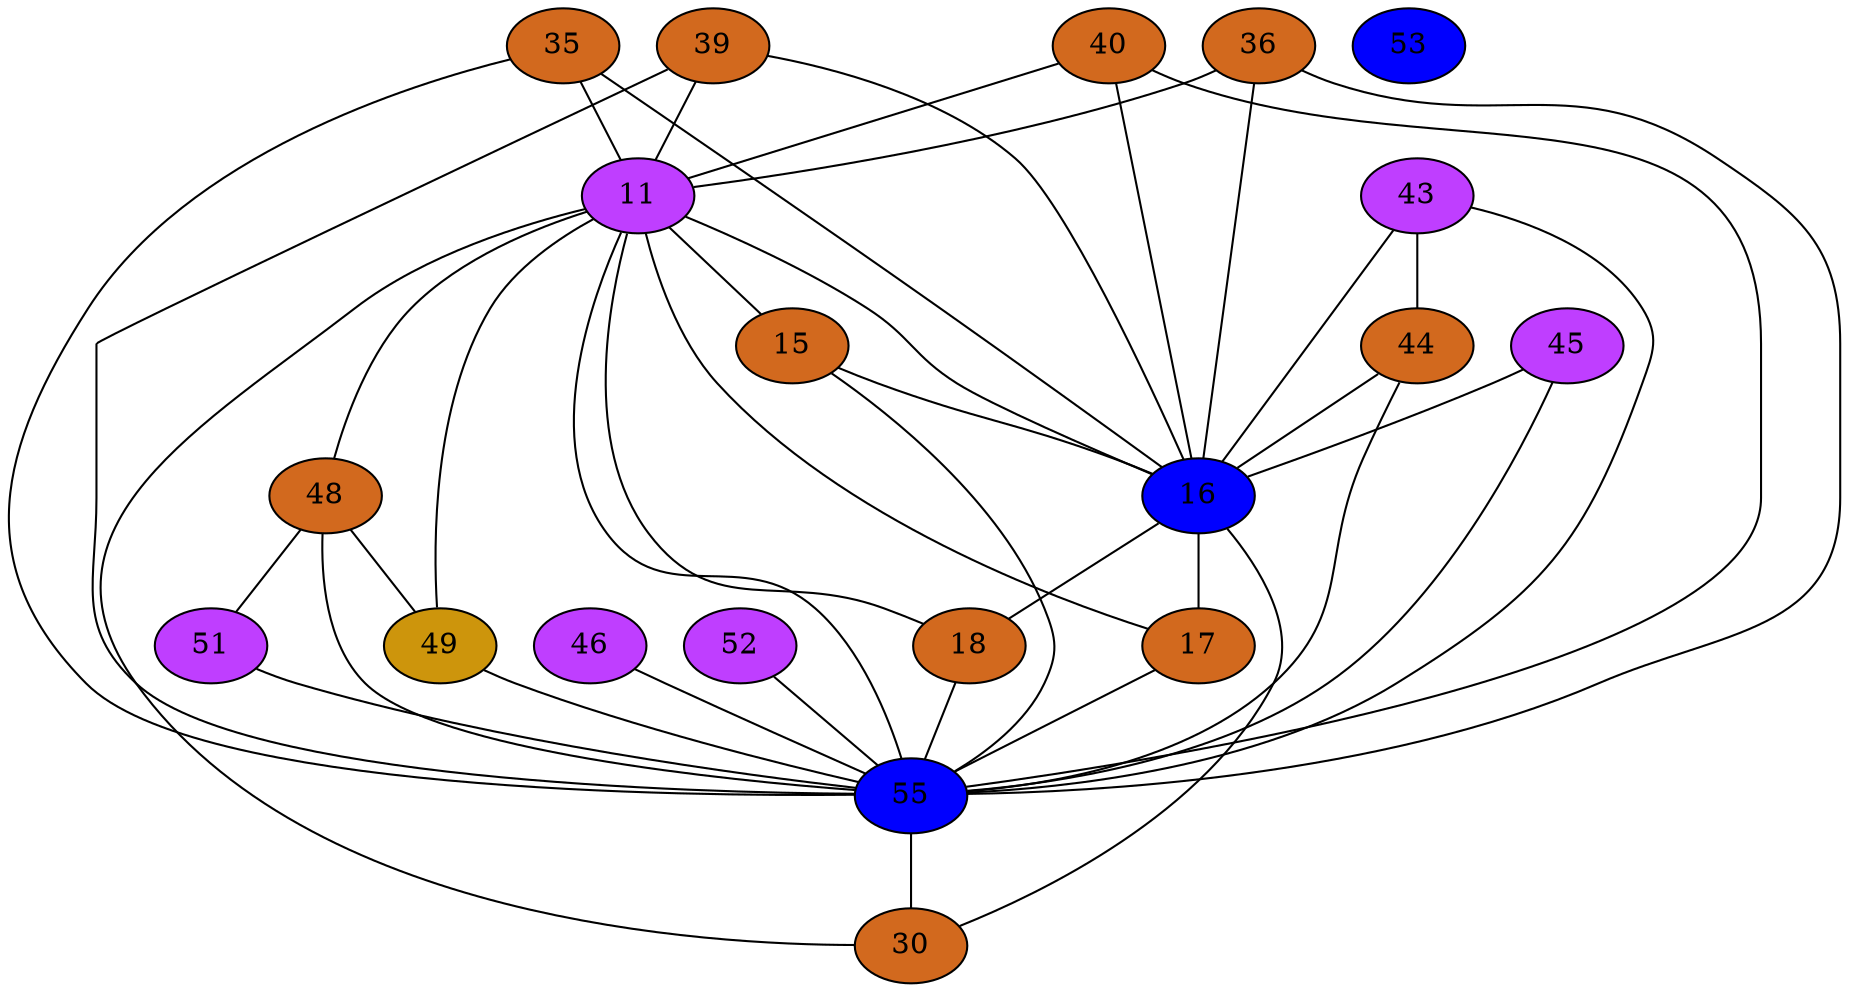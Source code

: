 strict graph {
35[label="35" style=filled fillcolor="chocolate"];
35 -- 16
35 -- 55
35 -- 11
36[label="36" style=filled fillcolor="chocolate"];
36 -- 16
36 -- 55
36 -- 11
39[label="39" style=filled fillcolor="chocolate"];
39 -- 16
39 -- 55
39 -- 11
40[label="40" style=filled fillcolor="chocolate"];
40 -- 16
40 -- 55
40 -- 11
11[label="11" style=filled fillcolor="darkorchid1"];
11 -- 48
11 -- 16
11 -- 49
11 -- 17
11 -- 18
11 -- 35
11 -- 36
11 -- 39
11 -- 55
11 -- 40
11 -- 30
11 -- 15
43[label="43" style=filled fillcolor="darkorchid1"];
43 -- 16
43 -- 55
43 -- 44
44[label="44" style=filled fillcolor="chocolate"];
44 -- 16
44 -- 55
44 -- 43
45[label="45" style=filled fillcolor="darkorchid1"];
45 -- 16
45 -- 55
46[label="46" style=filled fillcolor="darkorchid1"];
46 -- 55
15[label="15" style=filled fillcolor="chocolate"];
15 -- 16
15 -- 55
15 -- 11
48[label="48" style=filled fillcolor="chocolate"];
48 -- 49
48 -- 51
48 -- 55
48 -- 11
16[label="16" style=filled fillcolor="blue1"];
16 -- 17
16 -- 18
16 -- 35
16 -- 36
16 -- 39
16 -- 40
16 -- 43
16 -- 11
16 -- 44
16 -- 45
16 -- 30
16 -- 15
17[label="17" style=filled fillcolor="chocolate"];
17 -- 16
17 -- 55
17 -- 11
49[label="49" style=filled fillcolor="darkgoldenrod3"];
49 -- 48
49 -- 55
49 -- 11
18[label="18" style=filled fillcolor="chocolate"];
18 -- 16
18 -- 55
18 -- 11
51[label="51" style=filled fillcolor="darkorchid1"];
51 -- 48
51 -- 55
52[label="52" style=filled fillcolor="darkorchid1"];
52 -- 55
53[label="53" style=filled fillcolor="blue1"];
55[label="55" style=filled fillcolor="blue1"];
55 -- 35
55 -- 36
55 -- 39
55 -- 40
55 -- 43
55 -- 11
55 -- 44
55 -- 45
55 -- 46
55 -- 15
55 -- 48
55 -- 49
55 -- 17
55 -- 18
55 -- 51
55 -- 52
55 -- 30
30[label="30" style=filled fillcolor="chocolate"];
30 -- 16
30 -- 55
30 -- 11
}